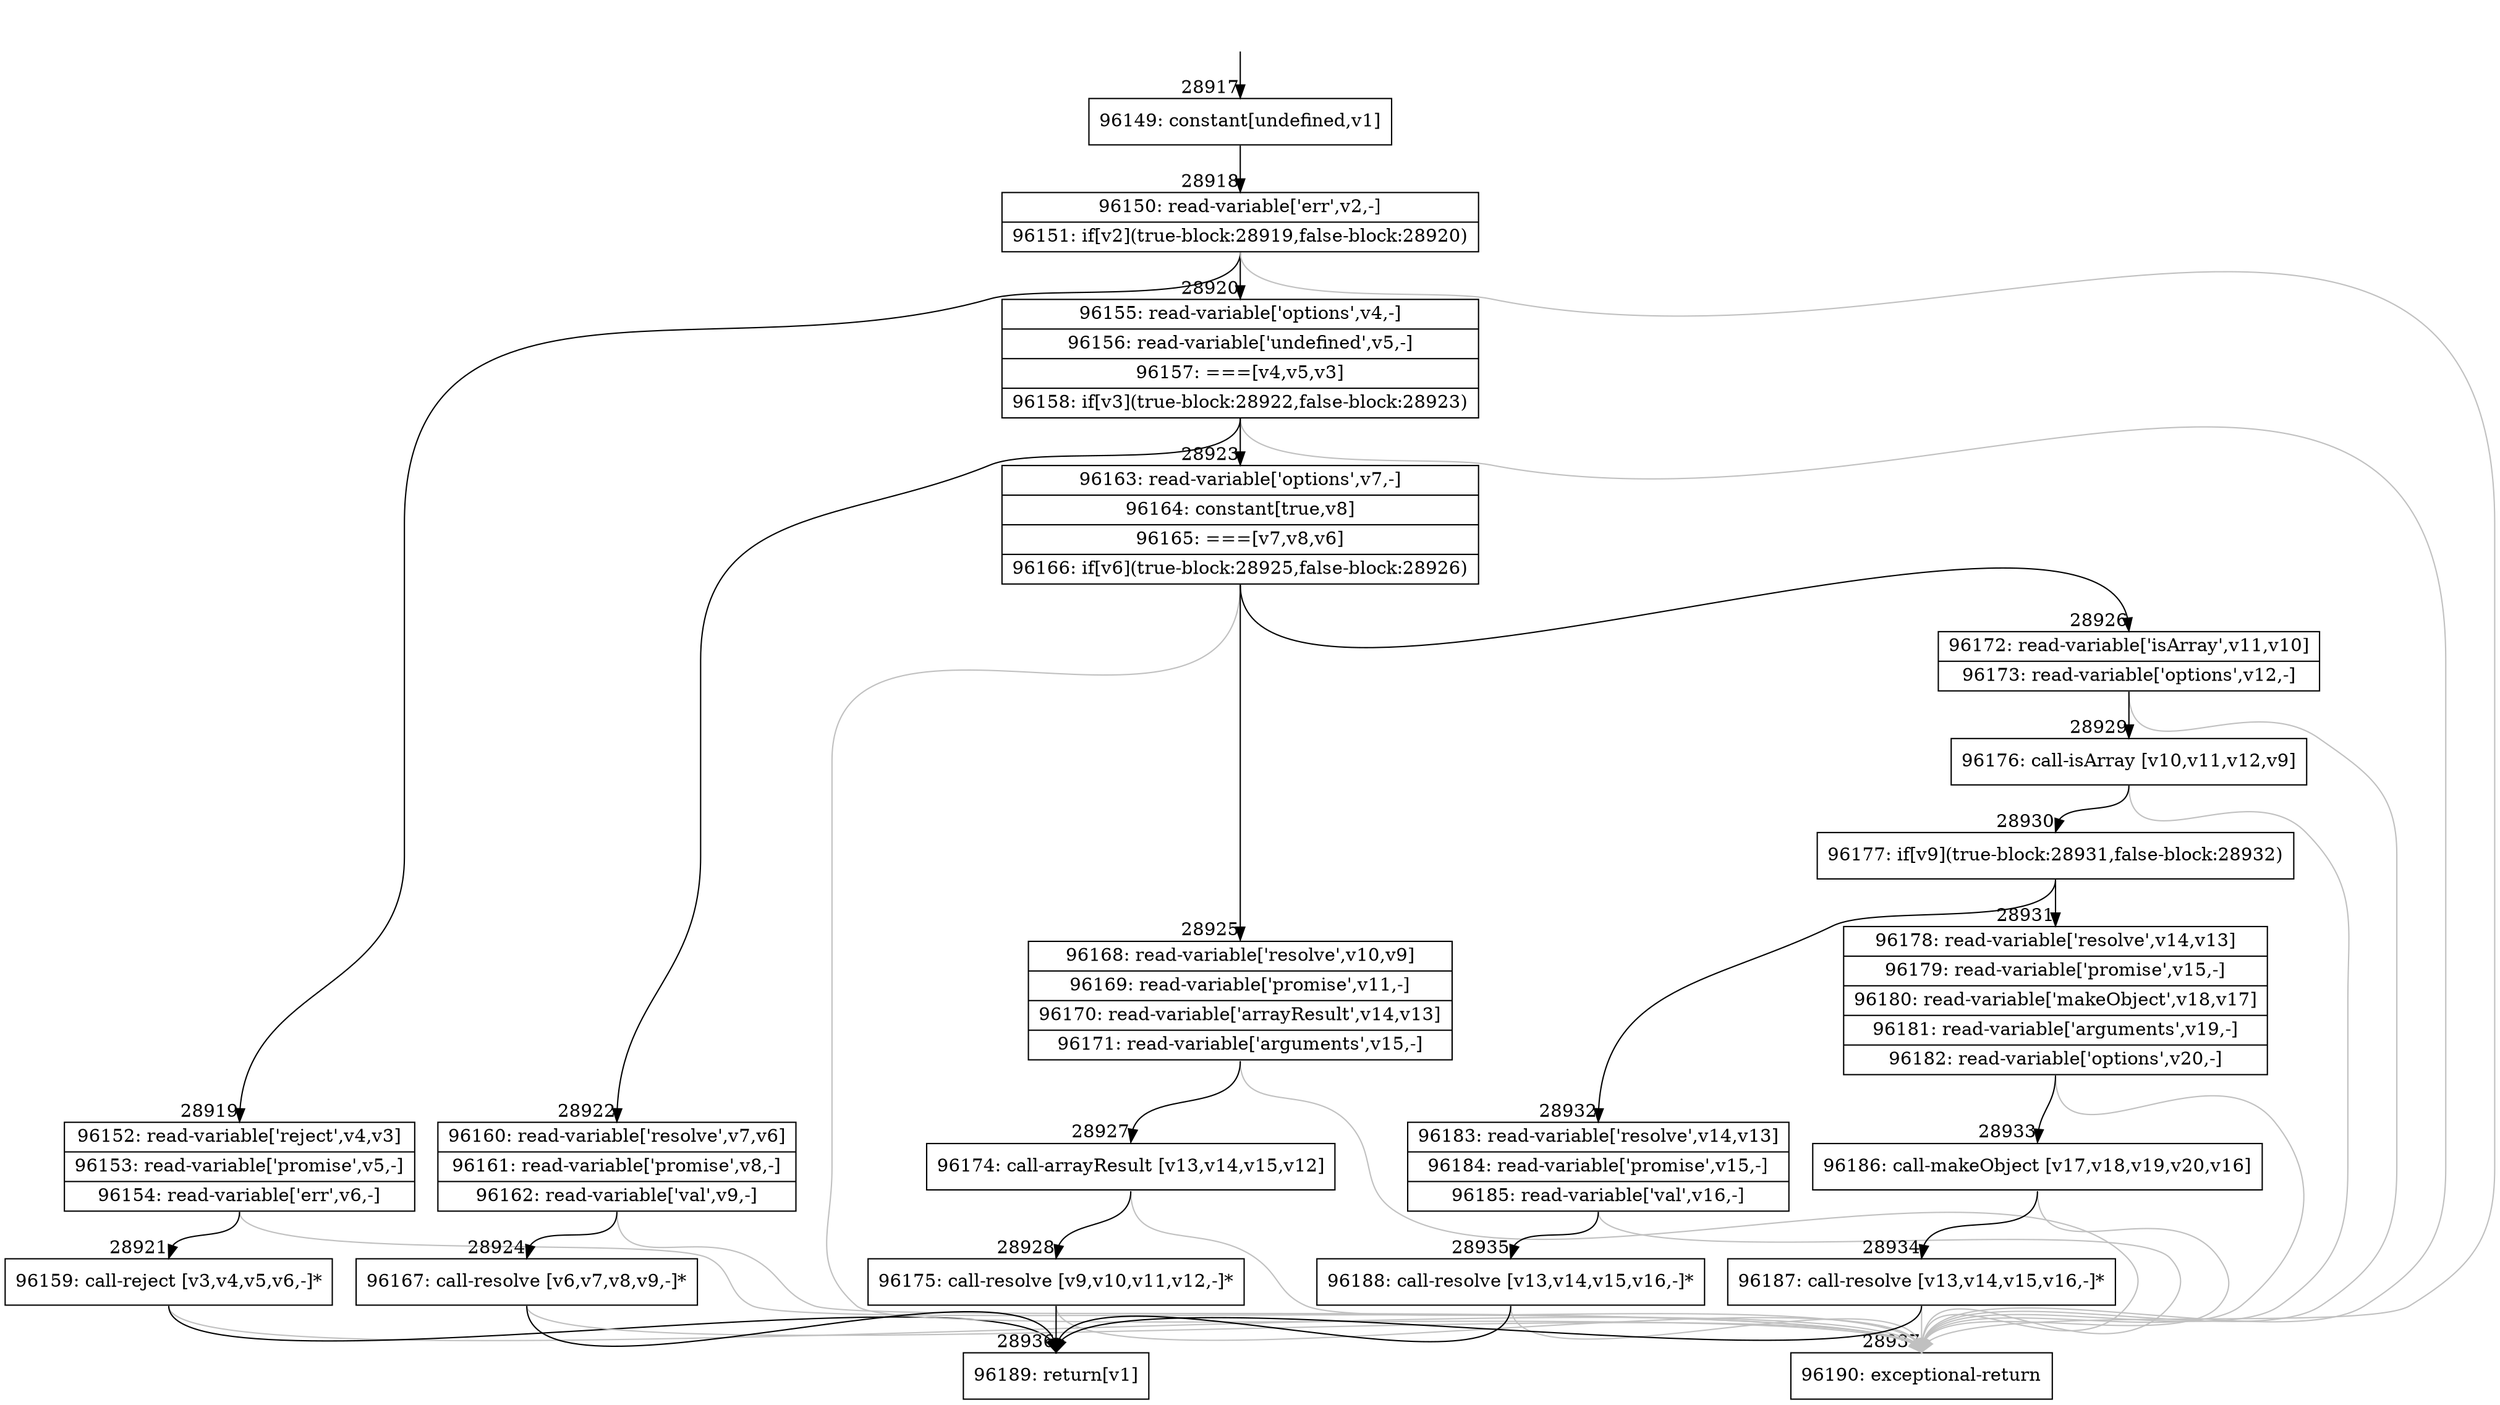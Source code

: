 digraph {
rankdir="TD"
BB_entry2557[shape=none,label=""];
BB_entry2557 -> BB28917 [tailport=s, headport=n, headlabel="    28917"]
BB28917 [shape=record label="{96149: constant[undefined,v1]}" ] 
BB28917 -> BB28918 [tailport=s, headport=n, headlabel="      28918"]
BB28918 [shape=record label="{96150: read-variable['err',v2,-]|96151: if[v2](true-block:28919,false-block:28920)}" ] 
BB28918 -> BB28919 [tailport=s, headport=n, headlabel="      28919"]
BB28918 -> BB28920 [tailport=s, headport=n, headlabel="      28920"]
BB28918 -> BB28937 [tailport=s, headport=n, color=gray, headlabel="      28937"]
BB28919 [shape=record label="{96152: read-variable['reject',v4,v3]|96153: read-variable['promise',v5,-]|96154: read-variable['err',v6,-]}" ] 
BB28919 -> BB28921 [tailport=s, headport=n, headlabel="      28921"]
BB28919 -> BB28937 [tailport=s, headport=n, color=gray]
BB28920 [shape=record label="{96155: read-variable['options',v4,-]|96156: read-variable['undefined',v5,-]|96157: ===[v4,v5,v3]|96158: if[v3](true-block:28922,false-block:28923)}" ] 
BB28920 -> BB28922 [tailport=s, headport=n, headlabel="      28922"]
BB28920 -> BB28923 [tailport=s, headport=n, headlabel="      28923"]
BB28920 -> BB28937 [tailport=s, headport=n, color=gray]
BB28921 [shape=record label="{96159: call-reject [v3,v4,v5,v6,-]*}" ] 
BB28921 -> BB28936 [tailport=s, headport=n, headlabel="      28936"]
BB28921 -> BB28937 [tailport=s, headport=n, color=gray]
BB28922 [shape=record label="{96160: read-variable['resolve',v7,v6]|96161: read-variable['promise',v8,-]|96162: read-variable['val',v9,-]}" ] 
BB28922 -> BB28924 [tailport=s, headport=n, headlabel="      28924"]
BB28922 -> BB28937 [tailport=s, headport=n, color=gray]
BB28923 [shape=record label="{96163: read-variable['options',v7,-]|96164: constant[true,v8]|96165: ===[v7,v8,v6]|96166: if[v6](true-block:28925,false-block:28926)}" ] 
BB28923 -> BB28925 [tailport=s, headport=n, headlabel="      28925"]
BB28923 -> BB28926 [tailport=s, headport=n, headlabel="      28926"]
BB28923 -> BB28937 [tailport=s, headport=n, color=gray]
BB28924 [shape=record label="{96167: call-resolve [v6,v7,v8,v9,-]*}" ] 
BB28924 -> BB28936 [tailport=s, headport=n]
BB28924 -> BB28937 [tailport=s, headport=n, color=gray]
BB28925 [shape=record label="{96168: read-variable['resolve',v10,v9]|96169: read-variable['promise',v11,-]|96170: read-variable['arrayResult',v14,v13]|96171: read-variable['arguments',v15,-]}" ] 
BB28925 -> BB28927 [tailport=s, headport=n, headlabel="      28927"]
BB28925 -> BB28937 [tailport=s, headport=n, color=gray]
BB28926 [shape=record label="{96172: read-variable['isArray',v11,v10]|96173: read-variable['options',v12,-]}" ] 
BB28926 -> BB28929 [tailport=s, headport=n, headlabel="      28929"]
BB28926 -> BB28937 [tailport=s, headport=n, color=gray]
BB28927 [shape=record label="{96174: call-arrayResult [v13,v14,v15,v12]}" ] 
BB28927 -> BB28928 [tailport=s, headport=n, headlabel="      28928"]
BB28927 -> BB28937 [tailport=s, headport=n, color=gray]
BB28928 [shape=record label="{96175: call-resolve [v9,v10,v11,v12,-]*}" ] 
BB28928 -> BB28936 [tailport=s, headport=n]
BB28928 -> BB28937 [tailport=s, headport=n, color=gray]
BB28929 [shape=record label="{96176: call-isArray [v10,v11,v12,v9]}" ] 
BB28929 -> BB28930 [tailport=s, headport=n, headlabel="      28930"]
BB28929 -> BB28937 [tailport=s, headport=n, color=gray]
BB28930 [shape=record label="{96177: if[v9](true-block:28931,false-block:28932)}" ] 
BB28930 -> BB28931 [tailport=s, headport=n, headlabel="      28931"]
BB28930 -> BB28932 [tailport=s, headport=n, headlabel="      28932"]
BB28931 [shape=record label="{96178: read-variable['resolve',v14,v13]|96179: read-variable['promise',v15,-]|96180: read-variable['makeObject',v18,v17]|96181: read-variable['arguments',v19,-]|96182: read-variable['options',v20,-]}" ] 
BB28931 -> BB28933 [tailport=s, headport=n, headlabel="      28933"]
BB28931 -> BB28937 [tailport=s, headport=n, color=gray]
BB28932 [shape=record label="{96183: read-variable['resolve',v14,v13]|96184: read-variable['promise',v15,-]|96185: read-variable['val',v16,-]}" ] 
BB28932 -> BB28935 [tailport=s, headport=n, headlabel="      28935"]
BB28932 -> BB28937 [tailport=s, headport=n, color=gray]
BB28933 [shape=record label="{96186: call-makeObject [v17,v18,v19,v20,v16]}" ] 
BB28933 -> BB28934 [tailport=s, headport=n, headlabel="      28934"]
BB28933 -> BB28937 [tailport=s, headport=n, color=gray]
BB28934 [shape=record label="{96187: call-resolve [v13,v14,v15,v16,-]*}" ] 
BB28934 -> BB28936 [tailport=s, headport=n]
BB28934 -> BB28937 [tailport=s, headport=n, color=gray]
BB28935 [shape=record label="{96188: call-resolve [v13,v14,v15,v16,-]*}" ] 
BB28935 -> BB28936 [tailport=s, headport=n]
BB28935 -> BB28937 [tailport=s, headport=n, color=gray]
BB28936 [shape=record label="{96189: return[v1]}" ] 
BB28937 [shape=record label="{96190: exceptional-return}" ] 
//#$~ 51961
}
